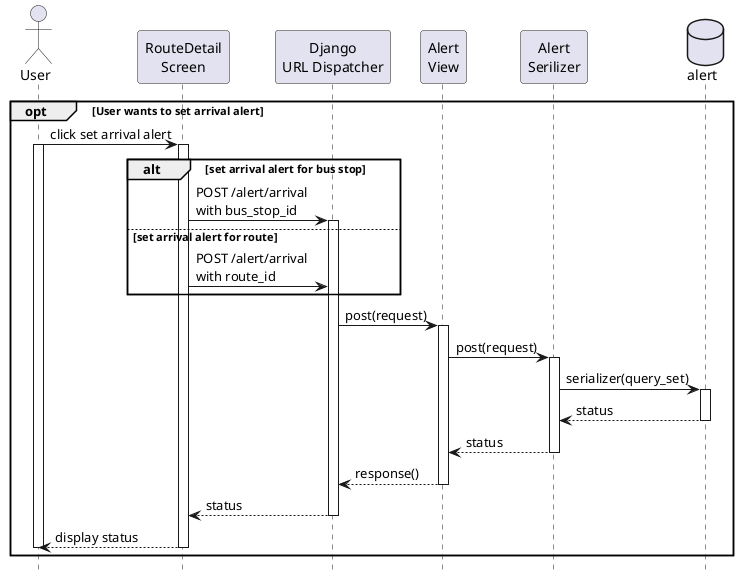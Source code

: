 @startuml route_detail_bookmark

hide footbox

actor User
participant "RouteDetail\nScreen" as RouteDetailScreen
participant "Django\nURL Dispatcher" as API
participant "Alert\nView" as view_alert
participant "Alert\nSerilizer" as serializer_alert
database "alert" as table

opt User wants to set arrival alert
    User -> RouteDetailScreen : click set arrival alert
    activate User
    activate RouteDetailScreen
    alt set arrival alert for bus stop
        RouteDetailScreen -> API : POST /alert/arrival \nwith bus_stop_id
        activate API
    else set arrival alert for route
        RouteDetailScreen -> API : POST /alert/arrival \nwith route_id
    end
    API -> view_alert: post(request)
    activate view_alert
    view_alert -> serializer_alert: post(request)
    activate serializer_alert
    serializer_alert -> table: serializer(query_set)
    activate table
    table --> serializer_alert: status
    deactivate table
    serializer_alert --> view_alert: status
    deactivate serializer_alert
    view_alert --> API: response()
    deactivate view_alert
    API --> RouteDetailScreen: status
    deactivate API
    RouteDetailScreen --> User : display status
    deactivate RouteDetailScreen
    deactivate User
end

@enduml
